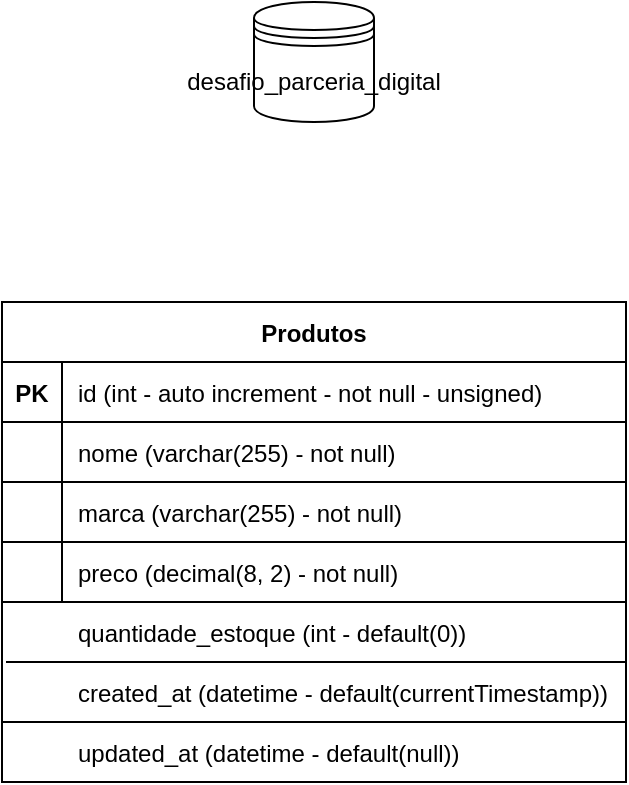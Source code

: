 <mxfile version="14.6.0" type="github">
  <diagram id="OjX7OGXNQCsDIuZp0Mso" name="Page-1">
    <mxGraphModel dx="1123" dy="1122" grid="1" gridSize="10" guides="1" tooltips="1" connect="1" arrows="1" fold="1" page="1" pageScale="1" pageWidth="850" pageHeight="1100" math="0" shadow="0">
      <root>
        <mxCell id="0" />
        <mxCell id="1" parent="0" />
        <mxCell id="6zze8KN9016CIVqn-qtB-1" value="desafio_parceria_digital" style="shape=datastore;whiteSpace=wrap;html=1;" parent="1" vertex="1">
          <mxGeometry x="424" y="80" width="60" height="60" as="geometry" />
        </mxCell>
        <mxCell id="6zze8KN9016CIVqn-qtB-2" value="Produtos" style="shape=table;startSize=30;container=1;collapsible=1;childLayout=tableLayout;fixedRows=1;rowLines=0;fontStyle=1;align=center;resizeLast=1;" parent="1" vertex="1">
          <mxGeometry x="298" y="230" width="312" height="240" as="geometry" />
        </mxCell>
        <mxCell id="6zze8KN9016CIVqn-qtB-3" value="" style="shape=partialRectangle;collapsible=0;dropTarget=0;pointerEvents=0;fillColor=none;top=0;left=0;bottom=1;right=0;points=[[0,0.5],[1,0.5]];portConstraint=eastwest;" parent="6zze8KN9016CIVqn-qtB-2" vertex="1">
          <mxGeometry y="30" width="312" height="30" as="geometry" />
        </mxCell>
        <mxCell id="6zze8KN9016CIVqn-qtB-4" value="PK" style="shape=partialRectangle;connectable=0;fillColor=none;top=0;left=0;bottom=0;right=0;fontStyle=1;overflow=hidden;" parent="6zze8KN9016CIVqn-qtB-3" vertex="1">
          <mxGeometry width="30" height="30" as="geometry" />
        </mxCell>
        <mxCell id="6zze8KN9016CIVqn-qtB-5" value="id (int - auto increment - not null - unsigned)" style="shape=partialRectangle;connectable=0;fillColor=none;top=0;left=0;bottom=0;right=0;align=left;spacingLeft=6;fontStyle=0;overflow=hidden;" parent="6zze8KN9016CIVqn-qtB-3" vertex="1">
          <mxGeometry x="30" width="282" height="30" as="geometry" />
        </mxCell>
        <mxCell id="6zze8KN9016CIVqn-qtB-6" value="" style="shape=partialRectangle;collapsible=0;dropTarget=0;pointerEvents=0;fillColor=none;top=0;left=0;bottom=0;right=0;points=[[0,0.5],[1,0.5]];portConstraint=eastwest;" parent="6zze8KN9016CIVqn-qtB-2" vertex="1">
          <mxGeometry y="60" width="312" height="30" as="geometry" />
        </mxCell>
        <mxCell id="6zze8KN9016CIVqn-qtB-7" value="" style="shape=partialRectangle;connectable=0;fillColor=none;top=0;left=0;bottom=0;right=0;editable=1;overflow=hidden;" parent="6zze8KN9016CIVqn-qtB-6" vertex="1">
          <mxGeometry width="30" height="30" as="geometry" />
        </mxCell>
        <mxCell id="6zze8KN9016CIVqn-qtB-8" value="nome (varchar(255) - not null)" style="shape=partialRectangle;connectable=0;top=0;left=0;bottom=0;right=0;align=left;spacingLeft=6;overflow=hidden;labelBorderColor=none;shadow=0;fillColor=none;" parent="6zze8KN9016CIVqn-qtB-6" vertex="1">
          <mxGeometry x="30" width="282" height="30" as="geometry" />
        </mxCell>
        <mxCell id="6zze8KN9016CIVqn-qtB-9" value="" style="shape=partialRectangle;collapsible=0;dropTarget=0;pointerEvents=0;fillColor=none;top=0;left=0;bottom=0;right=0;points=[[0,0.5],[1,0.5]];portConstraint=eastwest;" parent="6zze8KN9016CIVqn-qtB-2" vertex="1">
          <mxGeometry y="90" width="312" height="30" as="geometry" />
        </mxCell>
        <mxCell id="6zze8KN9016CIVqn-qtB-10" value="" style="shape=partialRectangle;connectable=0;fillColor=none;top=0;left=0;bottom=0;right=0;editable=1;overflow=hidden;" parent="6zze8KN9016CIVqn-qtB-9" vertex="1">
          <mxGeometry width="30" height="30" as="geometry" />
        </mxCell>
        <mxCell id="6zze8KN9016CIVqn-qtB-11" value="marca (varchar(255) - not null)" style="shape=partialRectangle;connectable=0;fillColor=none;top=0;left=0;bottom=0;right=0;align=left;spacingLeft=6;overflow=hidden;" parent="6zze8KN9016CIVqn-qtB-9" vertex="1">
          <mxGeometry x="30" width="282" height="30" as="geometry" />
        </mxCell>
        <mxCell id="6zze8KN9016CIVqn-qtB-12" value="" style="shape=partialRectangle;collapsible=0;dropTarget=0;pointerEvents=0;fillColor=none;top=0;left=0;bottom=0;right=0;points=[[0,0.5],[1,0.5]];portConstraint=eastwest;" parent="6zze8KN9016CIVqn-qtB-2" vertex="1">
          <mxGeometry y="120" width="312" height="30" as="geometry" />
        </mxCell>
        <mxCell id="6zze8KN9016CIVqn-qtB-13" value="" style="shape=partialRectangle;connectable=0;fillColor=none;top=0;left=0;bottom=0;right=0;editable=1;overflow=hidden;" parent="6zze8KN9016CIVqn-qtB-12" vertex="1">
          <mxGeometry width="30" height="30" as="geometry" />
        </mxCell>
        <mxCell id="6zze8KN9016CIVqn-qtB-14" value="preco (decimal(8, 2) - not null)" style="shape=partialRectangle;connectable=0;fillColor=none;top=0;left=0;bottom=0;right=0;align=left;spacingLeft=6;overflow=hidden;" parent="6zze8KN9016CIVqn-qtB-12" vertex="1">
          <mxGeometry x="30" width="282" height="30" as="geometry" />
        </mxCell>
        <mxCell id="6zze8KN9016CIVqn-qtB-15" value="created_at (datetime - default(currentTimestamp))" style="shape=partialRectangle;connectable=0;fillColor=none;top=0;left=0;bottom=0;right=0;align=left;spacingLeft=6;overflow=hidden;" parent="1" vertex="1">
          <mxGeometry x="328" y="410" width="282" height="30" as="geometry" />
        </mxCell>
        <mxCell id="6zze8KN9016CIVqn-qtB-38" value="" style="line;strokeWidth=1;rotatable=0;dashed=0;labelPosition=right;align=left;verticalAlign=middle;spacingTop=0;spacingLeft=6;points=[];portConstraint=eastwest;shadow=0;fillColor=#2a2a2a;" parent="1" vertex="1">
          <mxGeometry x="298" y="310" width="312" height="20" as="geometry" />
        </mxCell>
        <mxCell id="6zze8KN9016CIVqn-qtB-39" value="" style="line;strokeWidth=1;rotatable=0;dashed=0;labelPosition=right;align=left;verticalAlign=middle;spacingTop=0;spacingLeft=6;points=[];portConstraint=eastwest;shadow=0;fillColor=#2a2a2a;" parent="1" vertex="1">
          <mxGeometry x="298" y="340" width="312" height="20" as="geometry" />
        </mxCell>
        <mxCell id="6zze8KN9016CIVqn-qtB-40" value="" style="line;strokeWidth=1;rotatable=0;dashed=0;labelPosition=right;align=left;verticalAlign=middle;spacingTop=0;spacingLeft=6;points=[];portConstraint=eastwest;shadow=0;fillColor=#2a2a2a;" parent="1" vertex="1">
          <mxGeometry x="298" y="370" width="312" height="20" as="geometry" />
        </mxCell>
        <mxCell id="6zze8KN9016CIVqn-qtB-42" value="updated_at (datetime - default(null))" style="shape=partialRectangle;connectable=0;fillColor=none;top=0;left=0;bottom=0;right=0;align=left;spacingLeft=6;overflow=hidden;" parent="1" vertex="1">
          <mxGeometry x="328" y="440" width="282" height="30" as="geometry" />
        </mxCell>
        <mxCell id="6zze8KN9016CIVqn-qtB-43" value="" style="line;strokeWidth=1;rotatable=0;dashed=0;labelPosition=right;align=left;verticalAlign=middle;spacingTop=0;spacingLeft=6;points=[];portConstraint=eastwest;shadow=0;fillColor=#2a2a2a;" parent="1" vertex="1">
          <mxGeometry x="300" y="400" width="310" height="20" as="geometry" />
        </mxCell>
        <mxCell id="mgDnKdsnDCoH38jj6wMY-1" value="" style="line;strokeWidth=1;rotatable=0;dashed=0;labelPosition=right;align=left;verticalAlign=middle;spacingTop=0;spacingLeft=6;points=[];portConstraint=eastwest;shadow=0;fillColor=#2a2a2a;" parent="1" vertex="1">
          <mxGeometry x="298" y="430" width="312" height="20" as="geometry" />
        </mxCell>
        <mxCell id="mgDnKdsnDCoH38jj6wMY-3" value="quantidade_estoque (int - default(0))" style="shape=partialRectangle;connectable=0;fillColor=none;top=0;left=0;bottom=0;right=0;align=left;spacingLeft=6;overflow=hidden;" parent="1" vertex="1">
          <mxGeometry x="328" y="380" width="282" height="30" as="geometry" />
        </mxCell>
      </root>
    </mxGraphModel>
  </diagram>
</mxfile>
